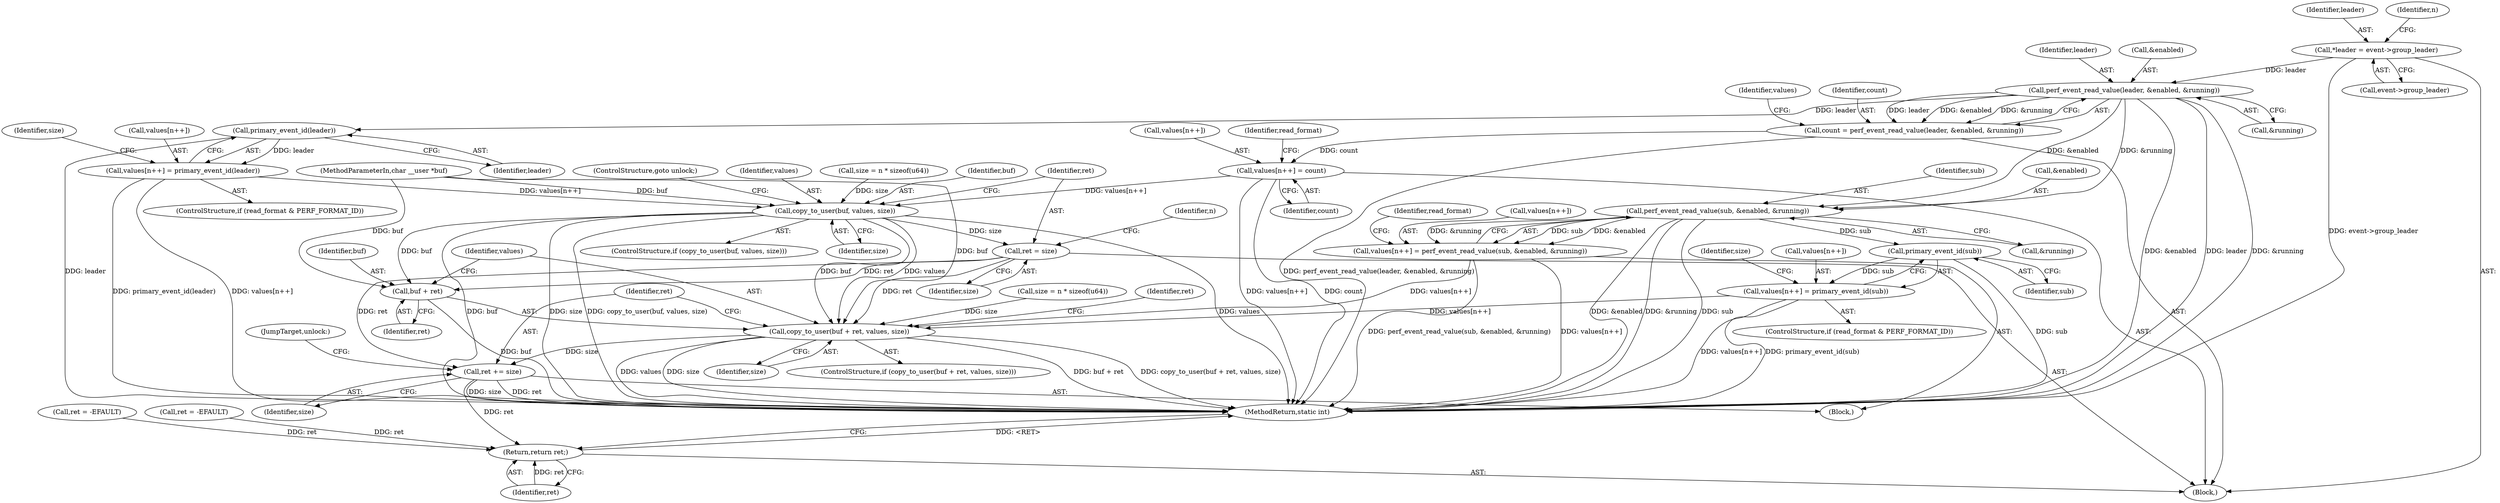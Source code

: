 digraph "0_linux_f63a8daa5812afef4f06c962351687e1ff9ccb2b_4@API" {
"1000142" [label="(Call,perf_event_read_value(leader, &enabled, &running))"];
"1000106" [label="(Call,*leader = event->group_leader)"];
"1000140" [label="(Call,count = perf_event_read_value(leader, &enabled, &running))"];
"1000178" [label="(Call,values[n++] = count)"];
"1000202" [label="(Call,copy_to_user(buf, values, size))"];
"1000207" [label="(Call,ret = size)"];
"1000243" [label="(Call,copy_to_user(buf + ret, values, size))"];
"1000255" [label="(Call,ret += size)"];
"1000264" [label="(Return,return ret;)"];
"1000244" [label="(Call,buf + ret)"];
"1000193" [label="(Call,primary_event_id(leader))"];
"1000188" [label="(Call,values[n++] = primary_event_id(leader))"];
"1000219" [label="(Call,perf_event_read_value(sub, &enabled, &running))"];
"1000214" [label="(Call,values[n++] = perf_event_read_value(sub, &enabled, &running))"];
"1000234" [label="(Call,primary_event_id(sub))"];
"1000229" [label="(Call,values[n++] = primary_event_id(sub))"];
"1000121" [label="(Call,ret = -EFAULT)"];
"1000193" [label="(Call,primary_event_id(leader))"];
"1000195" [label="(Call,size = n * sizeof(u64))"];
"1000206" [label="(ControlStructure,goto unlock;)"];
"1000223" [label="(Call,&running)"];
"1000204" [label="(Identifier,values)"];
"1000104" [label="(Block,)"];
"1000208" [label="(Identifier,ret)"];
"1000236" [label="(Call,size = n * sizeof(u64))"];
"1000230" [label="(Call,values[n++])"];
"1000179" [label="(Call,values[n++])"];
"1000247" [label="(Identifier,values)"];
"1000225" [label="(ControlStructure,if (read_format & PERF_FORMAT_ID))"];
"1000107" [label="(Identifier,leader)"];
"1000183" [label="(Identifier,count)"];
"1000114" [label="(Identifier,n)"];
"1000255" [label="(Call,ret += size)"];
"1000178" [label="(Call,values[n++] = count)"];
"1000201" [label="(ControlStructure,if (copy_to_user(buf, values, size)))"];
"1000106" [label="(Call,*leader = event->group_leader)"];
"1000234" [label="(Call,primary_event_id(sub))"];
"1000103" [label="(MethodParameterIn,char __user *buf)"];
"1000146" [label="(Call,&running)"];
"1000221" [label="(Call,&enabled)"];
"1000140" [label="(Call,count = perf_event_read_value(leader, &enabled, &running))"];
"1000251" [label="(Identifier,ret)"];
"1000265" [label="(Identifier,ret)"];
"1000245" [label="(Identifier,buf)"];
"1000248" [label="(Identifier,size)"];
"1000266" [label="(MethodReturn,static int)"];
"1000202" [label="(Call,copy_to_user(buf, values, size))"];
"1000242" [label="(ControlStructure,if (copy_to_user(buf + ret, values, size)))"];
"1000219" [label="(Call,perf_event_read_value(sub, &enabled, &running))"];
"1000194" [label="(Identifier,leader)"];
"1000196" [label="(Identifier,size)"];
"1000220" [label="(Identifier,sub)"];
"1000215" [label="(Call,values[n++])"];
"1000235" [label="(Identifier,sub)"];
"1000205" [label="(Identifier,size)"];
"1000150" [label="(Identifier,values)"];
"1000209" [label="(Identifier,size)"];
"1000214" [label="(Call,values[n++] = perf_event_read_value(sub, &enabled, &running))"];
"1000212" [label="(Identifier,n)"];
"1000188" [label="(Call,values[n++] = primary_event_id(leader))"];
"1000227" [label="(Identifier,read_format)"];
"1000210" [label="(Block,)"];
"1000144" [label="(Call,&enabled)"];
"1000237" [label="(Identifier,size)"];
"1000184" [label="(ControlStructure,if (read_format & PERF_FORMAT_ID))"];
"1000142" [label="(Call,perf_event_read_value(leader, &enabled, &running))"];
"1000244" [label="(Call,buf + ret)"];
"1000256" [label="(Identifier,ret)"];
"1000229" [label="(Call,values[n++] = primary_event_id(sub))"];
"1000264" [label="(Return,return ret;)"];
"1000108" [label="(Call,event->group_leader)"];
"1000203" [label="(Identifier,buf)"];
"1000141" [label="(Identifier,count)"];
"1000250" [label="(Call,ret = -EFAULT)"];
"1000246" [label="(Identifier,ret)"];
"1000243" [label="(Call,copy_to_user(buf + ret, values, size))"];
"1000257" [label="(Identifier,size)"];
"1000143" [label="(Identifier,leader)"];
"1000189" [label="(Call,values[n++])"];
"1000186" [label="(Identifier,read_format)"];
"1000207" [label="(Call,ret = size)"];
"1000258" [label="(JumpTarget,unlock:)"];
"1000142" -> "1000140"  [label="AST: "];
"1000142" -> "1000146"  [label="CFG: "];
"1000143" -> "1000142"  [label="AST: "];
"1000144" -> "1000142"  [label="AST: "];
"1000146" -> "1000142"  [label="AST: "];
"1000140" -> "1000142"  [label="CFG: "];
"1000142" -> "1000266"  [label="DDG: &enabled"];
"1000142" -> "1000266"  [label="DDG: leader"];
"1000142" -> "1000266"  [label="DDG: &running"];
"1000142" -> "1000140"  [label="DDG: leader"];
"1000142" -> "1000140"  [label="DDG: &enabled"];
"1000142" -> "1000140"  [label="DDG: &running"];
"1000106" -> "1000142"  [label="DDG: leader"];
"1000142" -> "1000193"  [label="DDG: leader"];
"1000142" -> "1000219"  [label="DDG: &enabled"];
"1000142" -> "1000219"  [label="DDG: &running"];
"1000106" -> "1000104"  [label="AST: "];
"1000106" -> "1000108"  [label="CFG: "];
"1000107" -> "1000106"  [label="AST: "];
"1000108" -> "1000106"  [label="AST: "];
"1000114" -> "1000106"  [label="CFG: "];
"1000106" -> "1000266"  [label="DDG: event->group_leader"];
"1000140" -> "1000104"  [label="AST: "];
"1000141" -> "1000140"  [label="AST: "];
"1000150" -> "1000140"  [label="CFG: "];
"1000140" -> "1000266"  [label="DDG: perf_event_read_value(leader, &enabled, &running)"];
"1000140" -> "1000178"  [label="DDG: count"];
"1000178" -> "1000104"  [label="AST: "];
"1000178" -> "1000183"  [label="CFG: "];
"1000179" -> "1000178"  [label="AST: "];
"1000183" -> "1000178"  [label="AST: "];
"1000186" -> "1000178"  [label="CFG: "];
"1000178" -> "1000266"  [label="DDG: values[n++]"];
"1000178" -> "1000266"  [label="DDG: count"];
"1000178" -> "1000202"  [label="DDG: values[n++]"];
"1000202" -> "1000201"  [label="AST: "];
"1000202" -> "1000205"  [label="CFG: "];
"1000203" -> "1000202"  [label="AST: "];
"1000204" -> "1000202"  [label="AST: "];
"1000205" -> "1000202"  [label="AST: "];
"1000206" -> "1000202"  [label="CFG: "];
"1000208" -> "1000202"  [label="CFG: "];
"1000202" -> "1000266"  [label="DDG: buf"];
"1000202" -> "1000266"  [label="DDG: size"];
"1000202" -> "1000266"  [label="DDG: copy_to_user(buf, values, size)"];
"1000202" -> "1000266"  [label="DDG: values"];
"1000103" -> "1000202"  [label="DDG: buf"];
"1000188" -> "1000202"  [label="DDG: values[n++]"];
"1000195" -> "1000202"  [label="DDG: size"];
"1000202" -> "1000207"  [label="DDG: size"];
"1000202" -> "1000243"  [label="DDG: buf"];
"1000202" -> "1000243"  [label="DDG: values"];
"1000202" -> "1000244"  [label="DDG: buf"];
"1000207" -> "1000104"  [label="AST: "];
"1000207" -> "1000209"  [label="CFG: "];
"1000208" -> "1000207"  [label="AST: "];
"1000209" -> "1000207"  [label="AST: "];
"1000212" -> "1000207"  [label="CFG: "];
"1000207" -> "1000243"  [label="DDG: ret"];
"1000207" -> "1000244"  [label="DDG: ret"];
"1000207" -> "1000255"  [label="DDG: ret"];
"1000243" -> "1000242"  [label="AST: "];
"1000243" -> "1000248"  [label="CFG: "];
"1000244" -> "1000243"  [label="AST: "];
"1000247" -> "1000243"  [label="AST: "];
"1000248" -> "1000243"  [label="AST: "];
"1000251" -> "1000243"  [label="CFG: "];
"1000256" -> "1000243"  [label="CFG: "];
"1000243" -> "1000266"  [label="DDG: size"];
"1000243" -> "1000266"  [label="DDG: buf + ret"];
"1000243" -> "1000266"  [label="DDG: copy_to_user(buf + ret, values, size)"];
"1000243" -> "1000266"  [label="DDG: values"];
"1000103" -> "1000243"  [label="DDG: buf"];
"1000229" -> "1000243"  [label="DDG: values[n++]"];
"1000214" -> "1000243"  [label="DDG: values[n++]"];
"1000236" -> "1000243"  [label="DDG: size"];
"1000243" -> "1000255"  [label="DDG: size"];
"1000255" -> "1000210"  [label="AST: "];
"1000255" -> "1000257"  [label="CFG: "];
"1000256" -> "1000255"  [label="AST: "];
"1000257" -> "1000255"  [label="AST: "];
"1000258" -> "1000255"  [label="CFG: "];
"1000255" -> "1000266"  [label="DDG: size"];
"1000255" -> "1000266"  [label="DDG: ret"];
"1000255" -> "1000264"  [label="DDG: ret"];
"1000264" -> "1000104"  [label="AST: "];
"1000264" -> "1000265"  [label="CFG: "];
"1000265" -> "1000264"  [label="AST: "];
"1000266" -> "1000264"  [label="CFG: "];
"1000264" -> "1000266"  [label="DDG: <RET>"];
"1000265" -> "1000264"  [label="DDG: ret"];
"1000250" -> "1000264"  [label="DDG: ret"];
"1000121" -> "1000264"  [label="DDG: ret"];
"1000244" -> "1000246"  [label="CFG: "];
"1000245" -> "1000244"  [label="AST: "];
"1000246" -> "1000244"  [label="AST: "];
"1000247" -> "1000244"  [label="CFG: "];
"1000244" -> "1000266"  [label="DDG: buf"];
"1000103" -> "1000244"  [label="DDG: buf"];
"1000193" -> "1000188"  [label="AST: "];
"1000193" -> "1000194"  [label="CFG: "];
"1000194" -> "1000193"  [label="AST: "];
"1000188" -> "1000193"  [label="CFG: "];
"1000193" -> "1000266"  [label="DDG: leader"];
"1000193" -> "1000188"  [label="DDG: leader"];
"1000188" -> "1000184"  [label="AST: "];
"1000189" -> "1000188"  [label="AST: "];
"1000196" -> "1000188"  [label="CFG: "];
"1000188" -> "1000266"  [label="DDG: values[n++]"];
"1000188" -> "1000266"  [label="DDG: primary_event_id(leader)"];
"1000219" -> "1000214"  [label="AST: "];
"1000219" -> "1000223"  [label="CFG: "];
"1000220" -> "1000219"  [label="AST: "];
"1000221" -> "1000219"  [label="AST: "];
"1000223" -> "1000219"  [label="AST: "];
"1000214" -> "1000219"  [label="CFG: "];
"1000219" -> "1000266"  [label="DDG: &enabled"];
"1000219" -> "1000266"  [label="DDG: &running"];
"1000219" -> "1000266"  [label="DDG: sub"];
"1000219" -> "1000214"  [label="DDG: sub"];
"1000219" -> "1000214"  [label="DDG: &enabled"];
"1000219" -> "1000214"  [label="DDG: &running"];
"1000219" -> "1000234"  [label="DDG: sub"];
"1000214" -> "1000210"  [label="AST: "];
"1000215" -> "1000214"  [label="AST: "];
"1000227" -> "1000214"  [label="CFG: "];
"1000214" -> "1000266"  [label="DDG: perf_event_read_value(sub, &enabled, &running)"];
"1000214" -> "1000266"  [label="DDG: values[n++]"];
"1000234" -> "1000229"  [label="AST: "];
"1000234" -> "1000235"  [label="CFG: "];
"1000235" -> "1000234"  [label="AST: "];
"1000229" -> "1000234"  [label="CFG: "];
"1000234" -> "1000266"  [label="DDG: sub"];
"1000234" -> "1000229"  [label="DDG: sub"];
"1000229" -> "1000225"  [label="AST: "];
"1000230" -> "1000229"  [label="AST: "];
"1000237" -> "1000229"  [label="CFG: "];
"1000229" -> "1000266"  [label="DDG: primary_event_id(sub)"];
"1000229" -> "1000266"  [label="DDG: values[n++]"];
}
